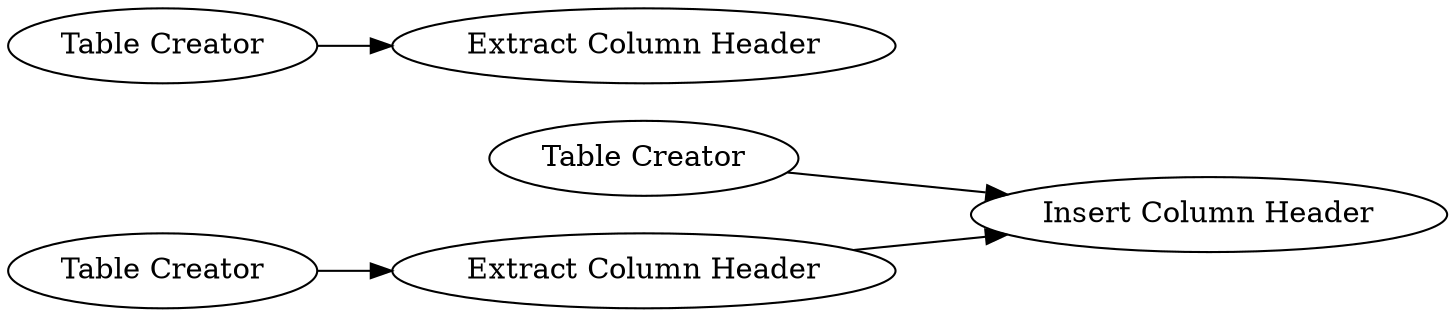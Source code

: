 digraph {
	157 -> 158
	155 -> 156
	156 -> 158
	160 -> 159
	157 [label="Table Creator"]
	156 [label="Extract Column Header"]
	158 [label="Insert Column Header"]
	155 [label="Table Creator"]
	159 [label="Extract Column Header"]
	160 [label="Table Creator"]
	rankdir=LR
}
